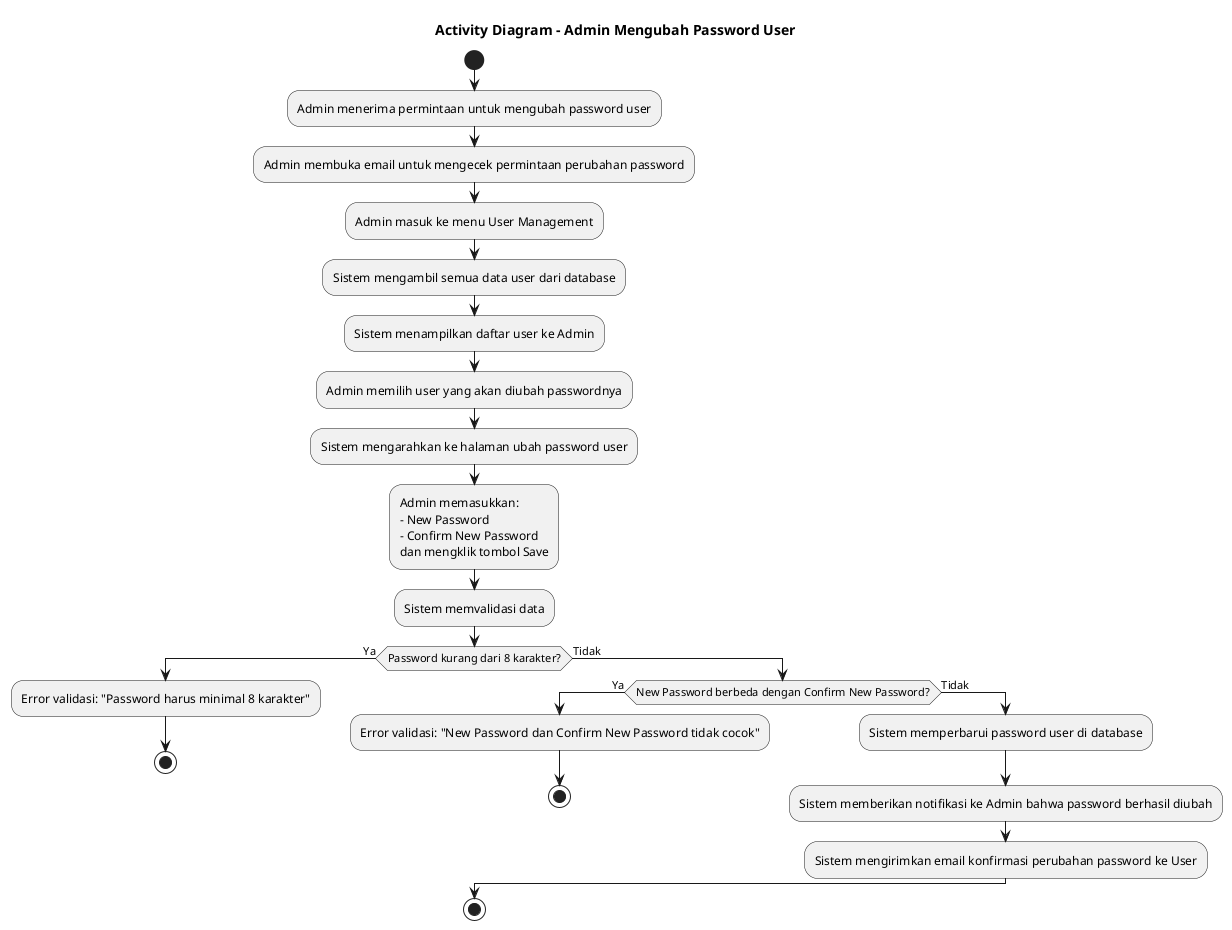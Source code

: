 @startuml
title Activity Diagram - Admin Mengubah Password User
start

:Admin menerima permintaan untuk mengubah password user;
:Admin membuka email untuk mengecek permintaan perubahan password;

:Admin masuk ke menu User Management;
:Sistem mengambil semua data user dari database;
:Sistem menampilkan daftar user ke Admin;

:Admin memilih user yang akan diubah passwordnya;
:Sistem mengarahkan ke halaman ubah password user;

:Admin memasukkan:
- New Password
- Confirm New Password
dan mengklik tombol Save;

:Sistem memvalidasi data;

if (Password kurang dari 8 karakter?) then (Ya)
    :Error validasi: "Password harus minimal 8 karakter";
    stop
else (Tidak)
    if (New Password berbeda dengan Confirm New Password?) then (Ya)
        :Error validasi: "New Password dan Confirm New Password tidak cocok";
        stop
    else (Tidak)
        :Sistem memperbarui password user di database;
        :Sistem memberikan notifikasi ke Admin bahwa password berhasil diubah;
        :Sistem mengirimkan email konfirmasi perubahan password ke User;
    endif
endif

stop
@enduml
